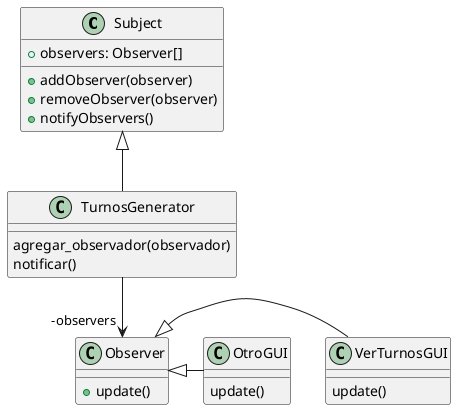 @startuml

class Subject {
  +observers: Observer[]
  +addObserver(observer)
  +removeObserver(observer)
  +notifyObservers()
}

Subject <|-- TurnosGenerator

class Observer {
  +update()
}

Observer <|- VerTurnosGUI
Observer <|- OtroGUI

TurnosGenerator --> "-observers" Observer
TurnosGenerator : agregar_observador(observador)
TurnosGenerator : notificar()

VerTurnosGUI : update()
OtroGUI : update()

@enduml